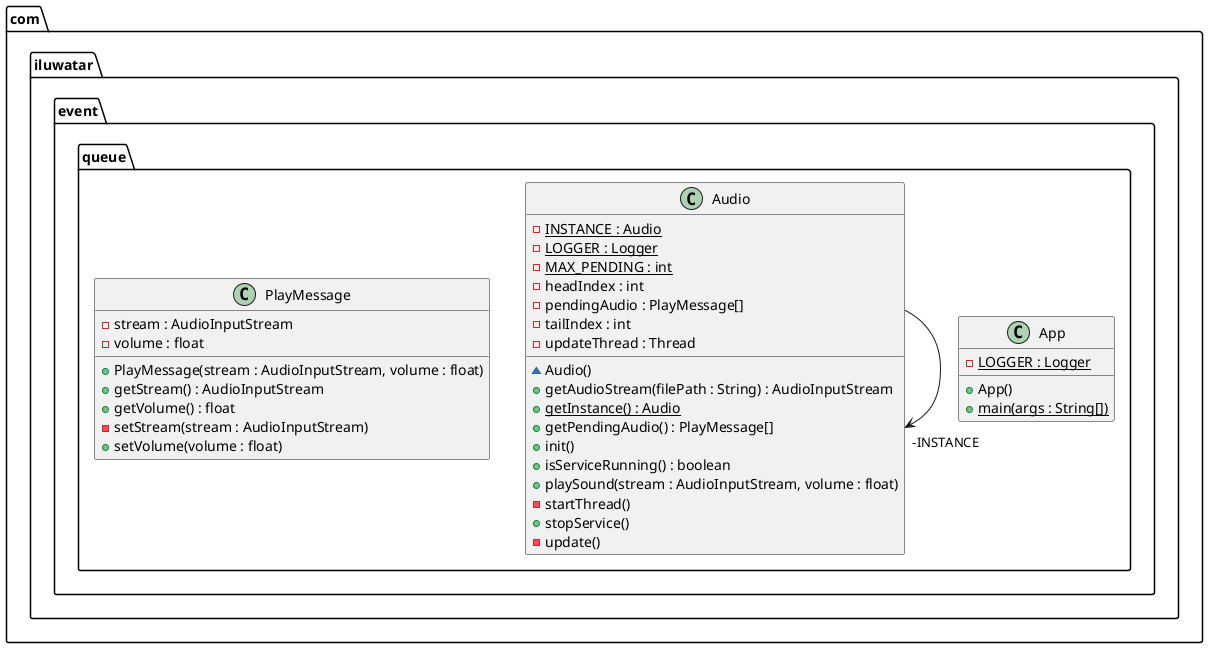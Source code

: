 @startuml
package com.iluwatar.event.queue {
  class App {
    - LOGGER : Logger {static}
    + App()
    + main(args : String[]) {static}
  }
  class Audio {
    - INSTANCE : Audio {static}
    - LOGGER : Logger {static}
    - MAX_PENDING : int {static}
    - headIndex : int
    - pendingAudio : PlayMessage[]
    - tailIndex : int
    - updateThread : Thread
    ~ Audio()
    + getAudioStream(filePath : String) : AudioInputStream
    + getInstance() : Audio {static}
    + getPendingAudio() : PlayMessage[]
    + init()
    + isServiceRunning() : boolean
    + playSound(stream : AudioInputStream, volume : float)
    - startThread()
    + stopService()
    - update()
  }
  class PlayMessage {
    - stream : AudioInputStream
    - volume : float
    + PlayMessage(stream : AudioInputStream, volume : float)
    + getStream() : AudioInputStream
    + getVolume() : float
    - setStream(stream : AudioInputStream)
    + setVolume(volume : float)
  }
}
Audio -->  "-INSTANCE" Audio
@enduml